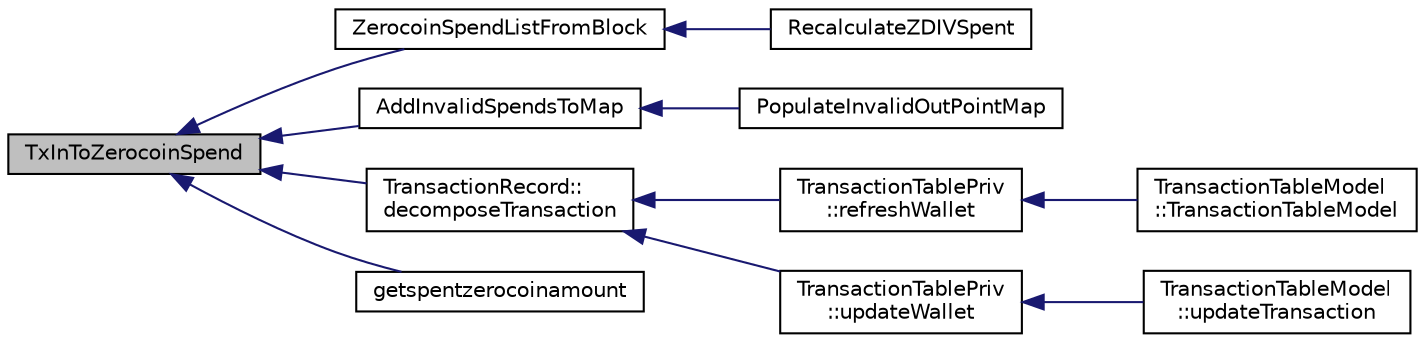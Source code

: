 digraph "TxInToZerocoinSpend"
{
  edge [fontname="Helvetica",fontsize="10",labelfontname="Helvetica",labelfontsize="10"];
  node [fontname="Helvetica",fontsize="10",shape=record];
  rankdir="LR";
  Node1253 [label="TxInToZerocoinSpend",height=0.2,width=0.4,color="black", fillcolor="grey75", style="filled", fontcolor="black"];
  Node1253 -> Node1254 [dir="back",color="midnightblue",fontsize="10",style="solid",fontname="Helvetica"];
  Node1254 [label="ZerocoinSpendListFromBlock",height=0.2,width=0.4,color="black", fillcolor="white", style="filled",URL="$main_8h.html#a79d886b5a0e7d08dc7308749b7aed9d7"];
  Node1254 -> Node1255 [dir="back",color="midnightblue",fontsize="10",style="solid",fontname="Helvetica"];
  Node1255 [label="RecalculateZDIVSpent",height=0.2,width=0.4,color="black", fillcolor="white", style="filled",URL="$main_8h.html#a161774bfe6fd9f0422f56db71f98071b"];
  Node1253 -> Node1256 [dir="back",color="midnightblue",fontsize="10",style="solid",fontname="Helvetica"];
  Node1256 [label="AddInvalidSpendsToMap",height=0.2,width=0.4,color="black", fillcolor="white", style="filled",URL="$main_8cpp.html#a0fd4db861b95e570b19439b08c95a2de"];
  Node1256 -> Node1257 [dir="back",color="midnightblue",fontsize="10",style="solid",fontname="Helvetica"];
  Node1257 [label="PopulateInvalidOutPointMap",height=0.2,width=0.4,color="black", fillcolor="white", style="filled",URL="$main_8h.html#ae7d38ec9b36061a4216d318d34dde6e2"];
  Node1253 -> Node1258 [dir="back",color="midnightblue",fontsize="10",style="solid",fontname="Helvetica"];
  Node1258 [label="TransactionRecord::\ldecomposeTransaction",height=0.2,width=0.4,color="black", fillcolor="white", style="filled",URL="$class_transaction_record.html#a9f5db4465fa5fdcc3f9af525096bcdb9"];
  Node1258 -> Node1259 [dir="back",color="midnightblue",fontsize="10",style="solid",fontname="Helvetica"];
  Node1259 [label="TransactionTablePriv\l::refreshWallet",height=0.2,width=0.4,color="black", fillcolor="white", style="filled",URL="$class_transaction_table_priv.html#a1f81da5d7cfb2aac03a5e18e6bc91792"];
  Node1259 -> Node1260 [dir="back",color="midnightblue",fontsize="10",style="solid",fontname="Helvetica"];
  Node1260 [label="TransactionTableModel\l::TransactionTableModel",height=0.2,width=0.4,color="black", fillcolor="white", style="filled",URL="$class_transaction_table_model.html#a6c10b7cab9804eee6df9e049a978dc62"];
  Node1258 -> Node1261 [dir="back",color="midnightblue",fontsize="10",style="solid",fontname="Helvetica"];
  Node1261 [label="TransactionTablePriv\l::updateWallet",height=0.2,width=0.4,color="black", fillcolor="white", style="filled",URL="$class_transaction_table_priv.html#a5a8454ce91251c4d9eb927bf2850745c"];
  Node1261 -> Node1262 [dir="back",color="midnightblue",fontsize="10",style="solid",fontname="Helvetica"];
  Node1262 [label="TransactionTableModel\l::updateTransaction",height=0.2,width=0.4,color="black", fillcolor="white", style="filled",URL="$class_transaction_table_model.html#a8de43b3c7ba0612304906eb5a2f51a06"];
  Node1253 -> Node1263 [dir="back",color="midnightblue",fontsize="10",style="solid",fontname="Helvetica"];
  Node1263 [label="getspentzerocoinamount",height=0.2,width=0.4,color="black", fillcolor="white", style="filled",URL="$rpcrawtransaction_8cpp.html#af1e6a7813ea10b5897295724b9f06dfb"];
}
